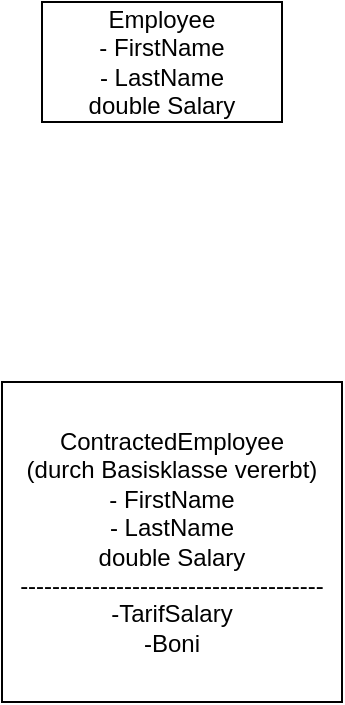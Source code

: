 <mxfile version="20.6.0" type="device"><diagram id="wAVCx1kog0GzAlGbU9dr" name="Seite-1"><mxGraphModel dx="537" dy="776" grid="1" gridSize="10" guides="1" tooltips="1" connect="1" arrows="1" fold="1" page="1" pageScale="1" pageWidth="827" pageHeight="1169" math="0" shadow="0"><root><mxCell id="0"/><mxCell id="1" parent="0"/><mxCell id="TA1QDHcyfzvbLv-yeymQ-1" value="Employee&lt;br&gt;- FirstName&lt;br&gt;- LastName&lt;br&gt;double Salary" style="rounded=0;whiteSpace=wrap;html=1;" vertex="1" parent="1"><mxGeometry x="180" y="40" width="120" height="60" as="geometry"/></mxCell><mxCell id="TA1QDHcyfzvbLv-yeymQ-2" value="ContractedEmployee&lt;br&gt;(durch Basisklasse vererbt)&lt;br&gt;- FirstName&lt;br&gt;- LastName&lt;br&gt;double Salary&lt;br&gt;--------------------------------------&lt;br&gt;-TarifSalary&lt;br&gt;-Boni" style="rounded=0;whiteSpace=wrap;html=1;" vertex="1" parent="1"><mxGeometry x="160" y="230" width="170" height="160" as="geometry"/></mxCell></root></mxGraphModel></diagram></mxfile>